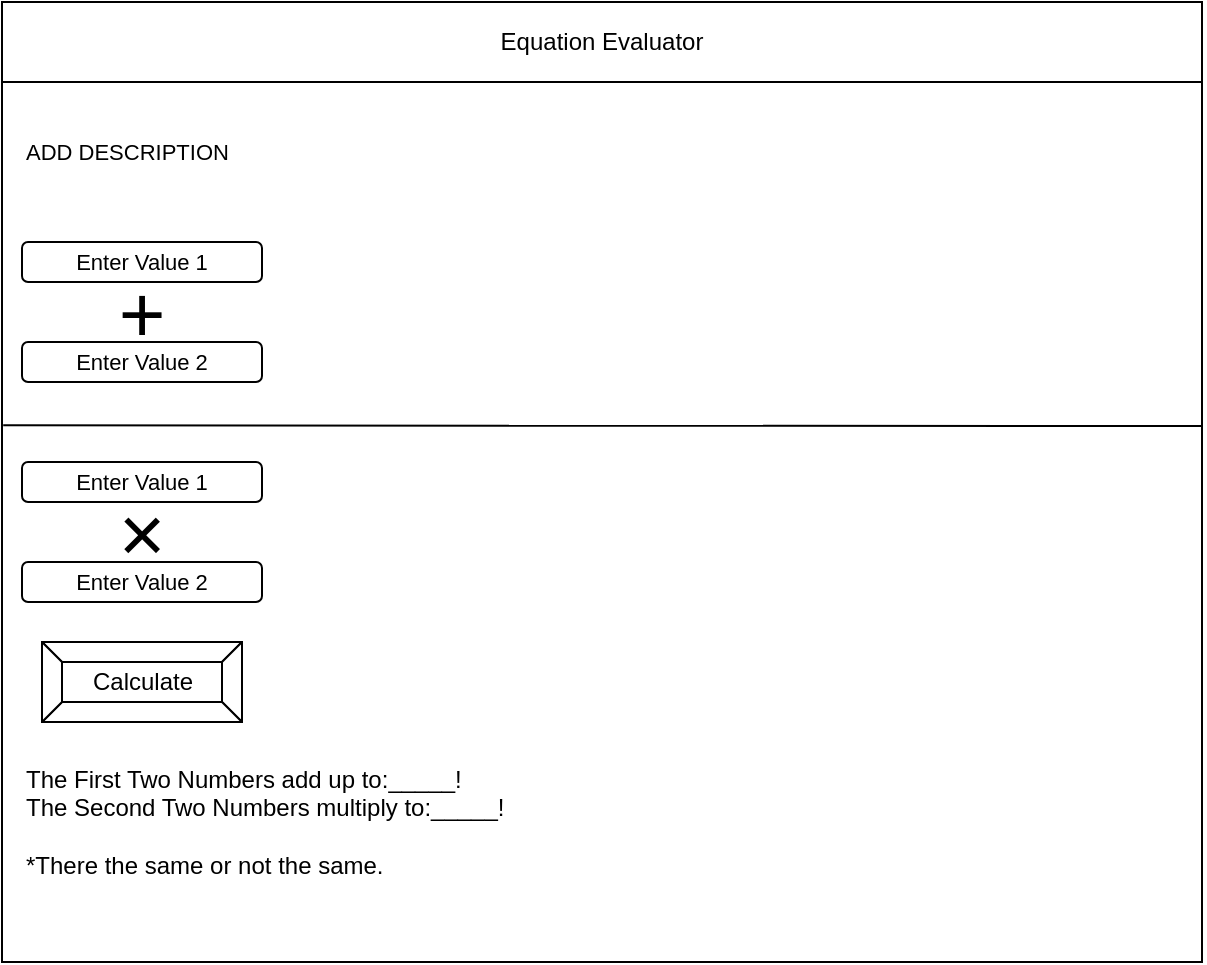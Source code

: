 <mxfile>
    <diagram id="pIaEtrtLPv3HG8r1JEND" name="Page-1">
        <mxGraphModel dx="741" dy="511" grid="1" gridSize="10" guides="1" tooltips="1" connect="1" arrows="1" fold="1" page="1" pageScale="1" pageWidth="850" pageHeight="1100" math="0" shadow="0">
            <root>
                <mxCell id="0"/>
                <mxCell id="1" parent="0"/>
                <mxCell id="2" value="" style="rounded=0;whiteSpace=wrap;html=1;" parent="1" vertex="1">
                    <mxGeometry x="80" y="80" width="600" height="480" as="geometry"/>
                </mxCell>
                <mxCell id="3" value="Equation Evaluator" style="rounded=0;whiteSpace=wrap;html=1;" parent="1" vertex="1">
                    <mxGeometry x="80" y="80" width="600" height="40" as="geometry"/>
                </mxCell>
                <mxCell id="6" value="Calculate" style="labelPosition=center;verticalLabelPosition=middle;align=center;html=1;shape=mxgraph.basic.button;dx=10;" parent="1" vertex="1">
                    <mxGeometry x="100" y="400" width="100" height="40" as="geometry"/>
                </mxCell>
                <mxCell id="13" value="ADD DESCRIPTION" style="text;html=1;strokeColor=none;fillColor=none;align=left;verticalAlign=middle;whiteSpace=wrap;rounded=0;fontSize=11;" parent="1" vertex="1">
                    <mxGeometry x="90" y="140" width="590" height="30" as="geometry"/>
                </mxCell>
                <mxCell id="15" value="Enter Value 1" style="rounded=1;whiteSpace=wrap;html=1;fontSize=11;" parent="1" vertex="1">
                    <mxGeometry x="90" y="200" width="120" height="20" as="geometry"/>
                </mxCell>
                <mxCell id="16" value="Enter Value 2" style="rounded=1;whiteSpace=wrap;html=1;fontSize=11;" parent="1" vertex="1">
                    <mxGeometry x="90" y="250" width="120" height="20" as="geometry"/>
                </mxCell>
                <mxCell id="27" value="&lt;font style=&quot;font-size: 40px&quot;&gt;+&lt;/font&gt;" style="text;html=1;strokeColor=none;fillColor=none;align=center;verticalAlign=middle;whiteSpace=wrap;rounded=0;" vertex="1" parent="1">
                    <mxGeometry x="135" y="220" width="30" height="30" as="geometry"/>
                </mxCell>
                <mxCell id="28" value="Enter Value 1" style="rounded=1;whiteSpace=wrap;html=1;fontSize=11;" vertex="1" parent="1">
                    <mxGeometry x="90" y="310" width="120" height="20" as="geometry"/>
                </mxCell>
                <mxCell id="29" value="Enter Value 2" style="rounded=1;whiteSpace=wrap;html=1;fontSize=11;" vertex="1" parent="1">
                    <mxGeometry x="90" y="360" width="120" height="20" as="geometry"/>
                </mxCell>
                <mxCell id="30" value="&lt;span style=&quot;font-size: 40px&quot;&gt;×&lt;/span&gt;" style="text;html=1;strokeColor=none;fillColor=none;align=center;verticalAlign=middle;whiteSpace=wrap;rounded=0;" vertex="1" parent="1">
                    <mxGeometry x="135" y="330" width="30" height="30" as="geometry"/>
                </mxCell>
                <mxCell id="31" value="" style="endArrow=none;html=1;fontSize=40;exitX=0.001;exitY=0.441;exitDx=0;exitDy=0;exitPerimeter=0;" edge="1" parent="1" source="2">
                    <mxGeometry width="50" height="50" relative="1" as="geometry">
                        <mxPoint x="400" y="320" as="sourcePoint"/>
                        <mxPoint x="680" y="292" as="targetPoint"/>
                    </mxGeometry>
                </mxCell>
                <mxCell id="33" value="The First Two Numbers add up to:_____!&lt;br&gt;The Second Two Numbers multiply to:_____!&lt;br&gt;&lt;br&gt;*There the same or not the same." style="text;html=1;strokeColor=none;fillColor=none;align=left;verticalAlign=middle;whiteSpace=wrap;rounded=0;fontSize=12;" vertex="1" parent="1">
                    <mxGeometry x="90" y="460" width="260" height="60" as="geometry"/>
                </mxCell>
            </root>
        </mxGraphModel>
    </diagram>
</mxfile>